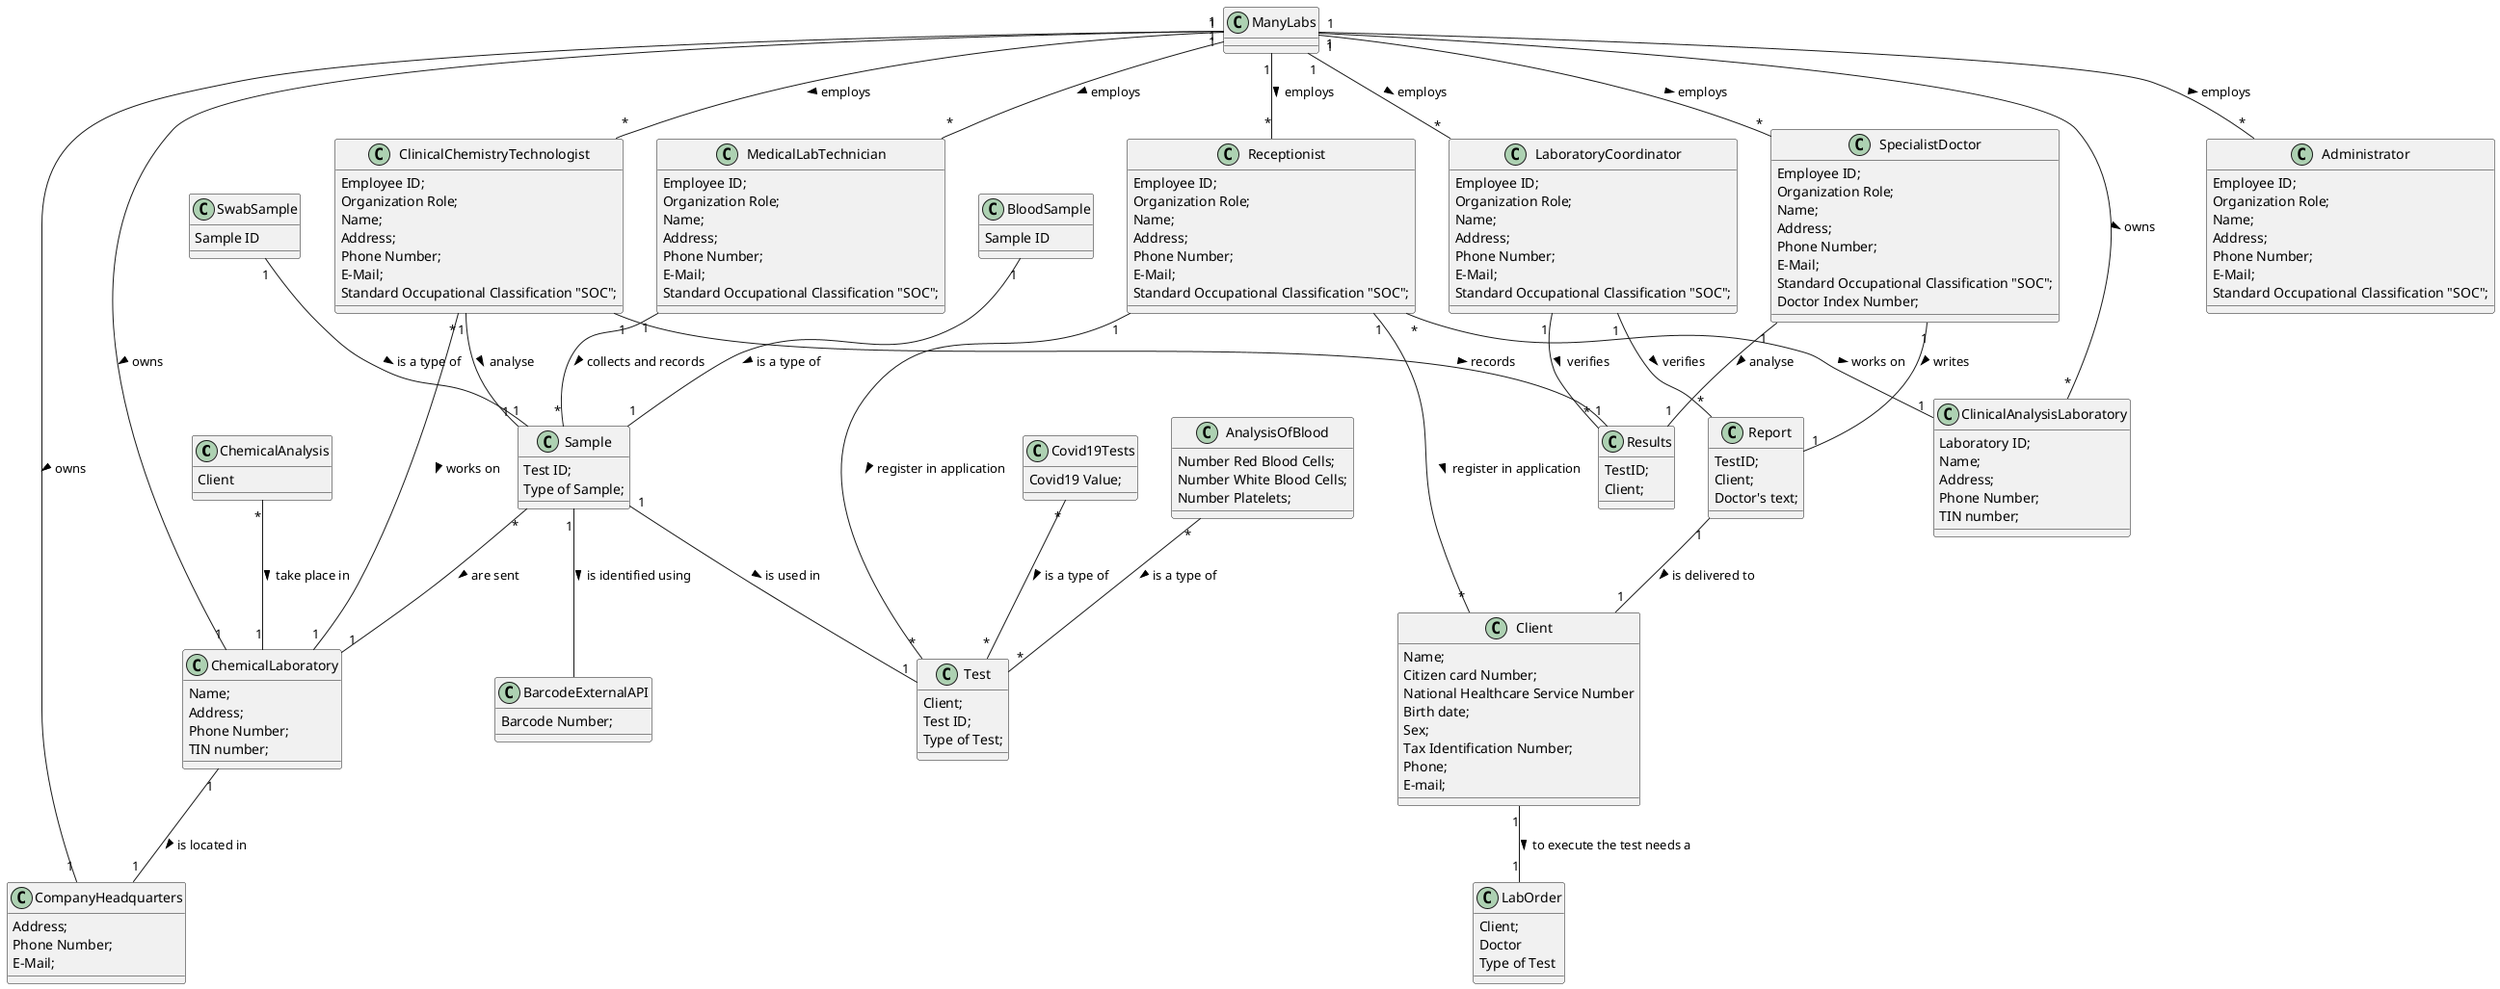 @startuml

class ChemicalAnalysis{
}

class Test{
Client;
Test ID;
Type of Test;
}

class Sample{
Test ID;
Type of Sample;
}

class Covid19Tests{
Covid19 Value;
}

class AnalysisOfBlood{
Number Red Blood Cells;
Number White Blood Cells;
Number Platelets;
}

class Client{
Name;
Citizen card Number;
National Healthcare Service Number
Birth date;
Sex;
Tax Identification Number;
Phone;
E-mail;
}

class Receptionist{
Employee ID;
Organization Role;
Name;
Address;
Phone Number;
E-Mail;
Standard Occupational Classification "SOC";
}

class MedicalLabTechnician{
Employee ID;
Organization Role;
Name;
Address;
Phone Number;
E-Mail;
Standard Occupational Classification "SOC";
}

class SpecialistDoctor{
Employee ID;
Organization Role;
Name;
Address;
Phone Number;
E-Mail;
Standard Occupational Classification "SOC";
Doctor Index Number;
}

class Administrator{
Employee ID;
Organization Role;
Name;
Address;
Phone Number;
E-Mail;
Standard Occupational Classification "SOC";
}

class ClinicalChemistryTechnologist{
Employee ID;
Organization Role;
Name;
Address;
Phone Number;
E-Mail;
Standard Occupational Classification "SOC";
}

class LaboratoryCoordinator{
Employee ID;
Organization Role;
Name;
Address;
Phone Number;
E-Mail;
Standard Occupational Classification "SOC";
}

class ClinicalAnalysisLaboratory{
Laboratory ID;
Name;
Address;
Phone Number;
TIN number;
}

class ChemicalLaboratory{
Name;
Address;
Phone Number;
TIN number;
}

class CompanyHeadquarters{
Address;
Phone Number;
E-Mail;
}

class ChemicalAnalysis{
Client
}

class BloodSample{
Sample ID
}

class SwabSample{
Sample ID
}

class ManyLabs{
}

class BarcodeExternalAPI{
Barcode Number;
}

class LabOrder{
Client;
Doctor
Type of Test
}

class Results{
TestID;
Client;
}

class Report{
TestID;
Client;
Doctor's text;
}

LaboratoryCoordinator "1" -- "*" Report: verifies >
LaboratoryCoordinator "1" -- "*" Results: verifies >
ManyLabs "1" -- "*" ClinicalAnalysisLaboratory: owns >
ManyLabs "1" -- "1" ChemicalLaboratory: owns >
ManyLabs "1" -- "1" CompanyHeadquarters: owns >
ManyLabs "1" -- "*" Receptionist: employs  >
ManyLabs "1" -- "*" MedicalLabTechnician: employs >
ManyLabs "1" -- "*" SpecialistDoctor: employs >
ManyLabs "1" -- "*" Administrator: employs >
ManyLabs "1" -- "*" ClinicalChemistryTechnologist: employs >
ManyLabs "1" -- "*" LaboratoryCoordinator: employs >
Client "1" -- "1" LabOrder: to execute the test needs a  >
BloodSample "1" -- "1" Sample: is a type of >
SwabSample "1" -- "1" Sample: is a type of >
ChemicalLaboratory "1" -- "1" CompanyHeadquarters: is located in >
Receptionist "*" -- "1" ClinicalAnalysisLaboratory: works on >
Receptionist "1" -- "*" Test: register in application >
Receptionist "1" -- "*" Client: register in application >
MedicalLabTechnician "1" -- "*" Sample: collects and records >
SpecialistDoctor "1" -- "1" Report: writes >
SpecialistDoctor "1" -- "1" Results: analyse >
Sample "*" -- "1" ChemicalLaboratory: are sent >
ClinicalChemistryTechnologist "1" -- "1" Sample : analyse >
ClinicalChemistryTechnologist "1" -- "1" Results : records >
ClinicalChemistryTechnologist "*" -- "1" ChemicalLaboratory : works on >
AnalysisOfBlood "*" -- "*" Test : is a type of >
Covid19Tests "*" -- "*" Test : is a type of >
Sample "1" -- "1" Test : is used in >
Report "1" -- "1" Client : is delivered to >
ChemicalAnalysis "*" -- "1" ChemicalLaboratory : take place in >
Sample "1" -- BarcodeExternalAPI : is identified using >

@enduml